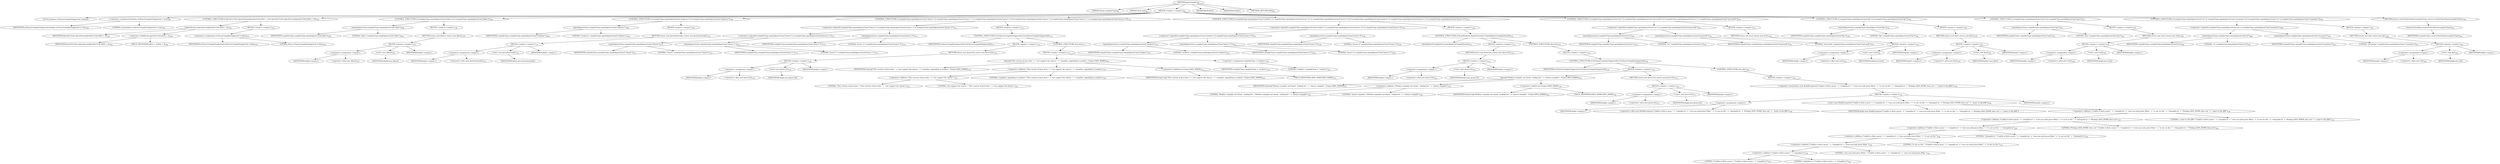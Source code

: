 digraph "getCompiler" {  
"22" [label = <(METHOD,getCompiler)<SUB>98</SUB>> ]
"23" [label = <(PARAM,String compilerType)<SUB>98</SUB>> ]
"24" [label = <(PARAM,Task task)<SUB>98</SUB>> ]
"25" [label = <(BLOCK,&lt;empty&gt;,&lt;empty&gt;)<SUB>99</SUB>> ]
"26" [label = <(LOCAL,boolean isClassicCompilerSupported: boolean)> ]
"27" [label = <(&lt;operator&gt;.assignment,boolean isClassicCompilerSupported = true)<SUB>100</SUB>> ]
"28" [label = <(IDENTIFIER,isClassicCompilerSupported,boolean isClassicCompilerSupported = true)<SUB>100</SUB>> ]
"29" [label = <(LITERAL,true,boolean isClassicCompilerSupported = true)<SUB>100</SUB>> ]
"30" [label = <(CONTROL_STRUCTURE,if (JavaEnvUtils.isJavaVersion(JavaEnvUtils.JAVA_1_4)),if (JavaEnvUtils.isJavaVersion(JavaEnvUtils.JAVA_1_4)))<SUB>102</SUB>> ]
"31" [label = <(isJavaVersion,isJavaVersion(JavaEnvUtils.JAVA_1_4))<SUB>102</SUB>> ]
"32" [label = <(IDENTIFIER,JavaEnvUtils,isJavaVersion(JavaEnvUtils.JAVA_1_4))<SUB>102</SUB>> ]
"33" [label = <(&lt;operator&gt;.fieldAccess,JavaEnvUtils.JAVA_1_4)<SUB>102</SUB>> ]
"34" [label = <(IDENTIFIER,JavaEnvUtils,isJavaVersion(JavaEnvUtils.JAVA_1_4))<SUB>102</SUB>> ]
"35" [label = <(FIELD_IDENTIFIER,JAVA_1_4,JAVA_1_4)<SUB>102</SUB>> ]
"36" [label = <(BLOCK,&lt;empty&gt;,&lt;empty&gt;)<SUB>102</SUB>> ]
"37" [label = <(&lt;operator&gt;.assignment,isClassicCompilerSupported = false)<SUB>103</SUB>> ]
"38" [label = <(IDENTIFIER,isClassicCompilerSupported,isClassicCompilerSupported = false)<SUB>103</SUB>> ]
"39" [label = <(LITERAL,false,isClassicCompilerSupported = false)<SUB>103</SUB>> ]
"40" [label = <(CONTROL_STRUCTURE,if (compilerType.equalsIgnoreCase(&quot;jikes&quot;)),if (compilerType.equalsIgnoreCase(&quot;jikes&quot;)))<SUB>106</SUB>> ]
"41" [label = <(equalsIgnoreCase,compilerType.equalsIgnoreCase(&quot;jikes&quot;))<SUB>106</SUB>> ]
"42" [label = <(IDENTIFIER,compilerType,compilerType.equalsIgnoreCase(&quot;jikes&quot;))<SUB>106</SUB>> ]
"43" [label = <(LITERAL,&quot;jikes&quot;,compilerType.equalsIgnoreCase(&quot;jikes&quot;))<SUB>106</SUB>> ]
"44" [label = <(BLOCK,&lt;empty&gt;,&lt;empty&gt;)<SUB>106</SUB>> ]
"45" [label = <(RETURN,return new Jikes();,return new Jikes();)<SUB>107</SUB>> ]
"46" [label = <(BLOCK,&lt;empty&gt;,&lt;empty&gt;)<SUB>107</SUB>> ]
"47" [label = <(&lt;operator&gt;.assignment,&lt;empty&gt;)> ]
"48" [label = <(IDENTIFIER,$obj0,&lt;empty&gt;)> ]
"49" [label = <(&lt;operator&gt;.alloc,new Jikes())<SUB>107</SUB>> ]
"50" [label = <(&lt;init&gt;,new Jikes())<SUB>107</SUB>> ]
"51" [label = <(IDENTIFIER,$obj0,new Jikes())> ]
"52" [label = <(IDENTIFIER,$obj0,&lt;empty&gt;)> ]
"53" [label = <(CONTROL_STRUCTURE,if (compilerType.equalsIgnoreCase(&quot;extJavac&quot;)),if (compilerType.equalsIgnoreCase(&quot;extJavac&quot;)))<SUB>109</SUB>> ]
"54" [label = <(equalsIgnoreCase,compilerType.equalsIgnoreCase(&quot;extJavac&quot;))<SUB>109</SUB>> ]
"55" [label = <(IDENTIFIER,compilerType,compilerType.equalsIgnoreCase(&quot;extJavac&quot;))<SUB>109</SUB>> ]
"56" [label = <(LITERAL,&quot;extJavac&quot;,compilerType.equalsIgnoreCase(&quot;extJavac&quot;))<SUB>109</SUB>> ]
"57" [label = <(BLOCK,&lt;empty&gt;,&lt;empty&gt;)<SUB>109</SUB>> ]
"58" [label = <(RETURN,return new JavacExternal();,return new JavacExternal();)<SUB>110</SUB>> ]
"59" [label = <(BLOCK,&lt;empty&gt;,&lt;empty&gt;)<SUB>110</SUB>> ]
"60" [label = <(&lt;operator&gt;.assignment,&lt;empty&gt;)> ]
"61" [label = <(IDENTIFIER,$obj1,&lt;empty&gt;)> ]
"62" [label = <(&lt;operator&gt;.alloc,new JavacExternal())<SUB>110</SUB>> ]
"63" [label = <(&lt;init&gt;,new JavacExternal())<SUB>110</SUB>> ]
"64" [label = <(IDENTIFIER,$obj1,new JavacExternal())> ]
"65" [label = <(IDENTIFIER,$obj1,&lt;empty&gt;)> ]
"66" [label = <(CONTROL_STRUCTURE,if (compilerType.equalsIgnoreCase(&quot;classic&quot;) || compilerType.equalsIgnoreCase(&quot;javac1.1&quot;) || compilerType.equalsIgnoreCase(&quot;javac1.2&quot;)),if (compilerType.equalsIgnoreCase(&quot;classic&quot;) || compilerType.equalsIgnoreCase(&quot;javac1.1&quot;) || compilerType.equalsIgnoreCase(&quot;javac1.2&quot;)))<SUB>112</SUB>> ]
"67" [label = <(&lt;operator&gt;.logicalOr,compilerType.equalsIgnoreCase(&quot;classic&quot;) || compilerType.equalsIgnoreCase(&quot;javac1.1&quot;) || compilerType.equalsIgnoreCase(&quot;javac1.2&quot;))<SUB>112</SUB>> ]
"68" [label = <(&lt;operator&gt;.logicalOr,compilerType.equalsIgnoreCase(&quot;classic&quot;) || compilerType.equalsIgnoreCase(&quot;javac1.1&quot;))<SUB>112</SUB>> ]
"69" [label = <(equalsIgnoreCase,compilerType.equalsIgnoreCase(&quot;classic&quot;))<SUB>112</SUB>> ]
"70" [label = <(IDENTIFIER,compilerType,compilerType.equalsIgnoreCase(&quot;classic&quot;))<SUB>112</SUB>> ]
"71" [label = <(LITERAL,&quot;classic&quot;,compilerType.equalsIgnoreCase(&quot;classic&quot;))<SUB>112</SUB>> ]
"72" [label = <(equalsIgnoreCase,compilerType.equalsIgnoreCase(&quot;javac1.1&quot;))<SUB>113</SUB>> ]
"73" [label = <(IDENTIFIER,compilerType,compilerType.equalsIgnoreCase(&quot;javac1.1&quot;))<SUB>113</SUB>> ]
"74" [label = <(LITERAL,&quot;javac1.1&quot;,compilerType.equalsIgnoreCase(&quot;javac1.1&quot;))<SUB>113</SUB>> ]
"75" [label = <(equalsIgnoreCase,compilerType.equalsIgnoreCase(&quot;javac1.2&quot;))<SUB>114</SUB>> ]
"76" [label = <(IDENTIFIER,compilerType,compilerType.equalsIgnoreCase(&quot;javac1.2&quot;))<SUB>114</SUB>> ]
"77" [label = <(LITERAL,&quot;javac1.2&quot;,compilerType.equalsIgnoreCase(&quot;javac1.2&quot;))<SUB>114</SUB>> ]
"78" [label = <(BLOCK,&lt;empty&gt;,&lt;empty&gt;)<SUB>114</SUB>> ]
"79" [label = <(CONTROL_STRUCTURE,if (isClassicCompilerSupported),if (isClassicCompilerSupported))<SUB>115</SUB>> ]
"80" [label = <(IDENTIFIER,isClassicCompilerSupported,if (isClassicCompilerSupported))<SUB>115</SUB>> ]
"81" [label = <(BLOCK,&lt;empty&gt;,&lt;empty&gt;)<SUB>115</SUB>> ]
"82" [label = <(RETURN,return new Javac12();,return new Javac12();)<SUB>116</SUB>> ]
"83" [label = <(BLOCK,&lt;empty&gt;,&lt;empty&gt;)<SUB>116</SUB>> ]
"84" [label = <(&lt;operator&gt;.assignment,&lt;empty&gt;)> ]
"85" [label = <(IDENTIFIER,$obj2,&lt;empty&gt;)> ]
"86" [label = <(&lt;operator&gt;.alloc,new Javac12())<SUB>116</SUB>> ]
"87" [label = <(&lt;init&gt;,new Javac12())<SUB>116</SUB>> ]
"88" [label = <(IDENTIFIER,$obj2,new Javac12())> ]
"89" [label = <(IDENTIFIER,$obj2,&lt;empty&gt;)> ]
"90" [label = <(CONTROL_STRUCTURE,else,else)<SUB>117</SUB>> ]
"91" [label = <(BLOCK,&lt;empty&gt;,&lt;empty&gt;)<SUB>117</SUB>> ]
"92" [label = <(log,log(&quot;This version of java does &quot; + &quot;not support the classic &quot; + &quot;compiler; upgrading to modern&quot;, Project.MSG_WARN))<SUB>118</SUB>> ]
"93" [label = <(IDENTIFIER,task,log(&quot;This version of java does &quot; + &quot;not support the classic &quot; + &quot;compiler; upgrading to modern&quot;, Project.MSG_WARN))<SUB>118</SUB>> ]
"94" [label = <(&lt;operator&gt;.addition,&quot;This version of java does &quot; + &quot;not support the classic &quot; + &quot;compiler; upgrading to modern&quot;)<SUB>118</SUB>> ]
"95" [label = <(&lt;operator&gt;.addition,&quot;This version of java does &quot; + &quot;not support the classic &quot;)<SUB>118</SUB>> ]
"96" [label = <(LITERAL,&quot;This version of java does &quot;,&quot;This version of java does &quot; + &quot;not support the classic &quot;)<SUB>118</SUB>> ]
"97" [label = <(LITERAL,&quot;not support the classic &quot;,&quot;This version of java does &quot; + &quot;not support the classic &quot;)<SUB>119</SUB>> ]
"98" [label = <(LITERAL,&quot;compiler; upgrading to modern&quot;,&quot;This version of java does &quot; + &quot;not support the classic &quot; + &quot;compiler; upgrading to modern&quot;)<SUB>120</SUB>> ]
"99" [label = <(&lt;operator&gt;.fieldAccess,Project.MSG_WARN)<SUB>121</SUB>> ]
"100" [label = <(IDENTIFIER,Project,log(&quot;This version of java does &quot; + &quot;not support the classic &quot; + &quot;compiler; upgrading to modern&quot;, Project.MSG_WARN))<SUB>121</SUB>> ]
"101" [label = <(FIELD_IDENTIFIER,MSG_WARN,MSG_WARN)<SUB>121</SUB>> ]
"102" [label = <(&lt;operator&gt;.assignment,compilerType = &quot;modern&quot;)<SUB>122</SUB>> ]
"103" [label = <(IDENTIFIER,compilerType,compilerType = &quot;modern&quot;)<SUB>122</SUB>> ]
"104" [label = <(LITERAL,&quot;modern&quot;,compilerType = &quot;modern&quot;)<SUB>122</SUB>> ]
"105" [label = <(CONTROL_STRUCTURE,if (compilerType.equalsIgnoreCase(&quot;modern&quot;) || compilerType.equalsIgnoreCase(&quot;javac1.3&quot;) || compilerType.equalsIgnoreCase(&quot;javac1.4&quot;)),if (compilerType.equalsIgnoreCase(&quot;modern&quot;) || compilerType.equalsIgnoreCase(&quot;javac1.3&quot;) || compilerType.equalsIgnoreCase(&quot;javac1.4&quot;)))<SUB>127</SUB>> ]
"106" [label = <(&lt;operator&gt;.logicalOr,compilerType.equalsIgnoreCase(&quot;modern&quot;) || compilerType.equalsIgnoreCase(&quot;javac1.3&quot;) || compilerType.equalsIgnoreCase(&quot;javac1.4&quot;))<SUB>127</SUB>> ]
"107" [label = <(&lt;operator&gt;.logicalOr,compilerType.equalsIgnoreCase(&quot;modern&quot;) || compilerType.equalsIgnoreCase(&quot;javac1.3&quot;))<SUB>127</SUB>> ]
"108" [label = <(equalsIgnoreCase,compilerType.equalsIgnoreCase(&quot;modern&quot;))<SUB>127</SUB>> ]
"109" [label = <(IDENTIFIER,compilerType,compilerType.equalsIgnoreCase(&quot;modern&quot;))<SUB>127</SUB>> ]
"110" [label = <(LITERAL,&quot;modern&quot;,compilerType.equalsIgnoreCase(&quot;modern&quot;))<SUB>127</SUB>> ]
"111" [label = <(equalsIgnoreCase,compilerType.equalsIgnoreCase(&quot;javac1.3&quot;))<SUB>128</SUB>> ]
"112" [label = <(IDENTIFIER,compilerType,compilerType.equalsIgnoreCase(&quot;javac1.3&quot;))<SUB>128</SUB>> ]
"113" [label = <(LITERAL,&quot;javac1.3&quot;,compilerType.equalsIgnoreCase(&quot;javac1.3&quot;))<SUB>128</SUB>> ]
"114" [label = <(equalsIgnoreCase,compilerType.equalsIgnoreCase(&quot;javac1.4&quot;))<SUB>129</SUB>> ]
"115" [label = <(IDENTIFIER,compilerType,compilerType.equalsIgnoreCase(&quot;javac1.4&quot;))<SUB>129</SUB>> ]
"116" [label = <(LITERAL,&quot;javac1.4&quot;,compilerType.equalsIgnoreCase(&quot;javac1.4&quot;))<SUB>129</SUB>> ]
"117" [label = <(BLOCK,&lt;empty&gt;,&lt;empty&gt;)<SUB>129</SUB>> ]
"118" [label = <(CONTROL_STRUCTURE,if (doesModernCompilerExist()),if (doesModernCompilerExist()))<SUB>131</SUB>> ]
"119" [label = <(doesModernCompilerExist,doesModernCompilerExist())<SUB>131</SUB>> ]
"120" [label = <(BLOCK,&lt;empty&gt;,&lt;empty&gt;)<SUB>131</SUB>> ]
"121" [label = <(RETURN,return new Javac13();,return new Javac13();)<SUB>132</SUB>> ]
"122" [label = <(BLOCK,&lt;empty&gt;,&lt;empty&gt;)<SUB>132</SUB>> ]
"123" [label = <(&lt;operator&gt;.assignment,&lt;empty&gt;)> ]
"124" [label = <(IDENTIFIER,$obj3,&lt;empty&gt;)> ]
"125" [label = <(&lt;operator&gt;.alloc,new Javac13())<SUB>132</SUB>> ]
"126" [label = <(&lt;init&gt;,new Javac13())<SUB>132</SUB>> ]
"127" [label = <(IDENTIFIER,$obj3,new Javac13())> ]
"128" [label = <(IDENTIFIER,$obj3,&lt;empty&gt;)> ]
"129" [label = <(CONTROL_STRUCTURE,else,else)<SUB>133</SUB>> ]
"130" [label = <(BLOCK,&lt;empty&gt;,&lt;empty&gt;)<SUB>133</SUB>> ]
"131" [label = <(CONTROL_STRUCTURE,if (isClassicCompilerSupported),if (isClassicCompilerSupported))<SUB>134</SUB>> ]
"132" [label = <(IDENTIFIER,isClassicCompilerSupported,if (isClassicCompilerSupported))<SUB>134</SUB>> ]
"133" [label = <(BLOCK,&lt;empty&gt;,&lt;empty&gt;)<SUB>134</SUB>> ]
"134" [label = <(log,log(&quot;Modern compiler not found - looking for &quot; + &quot;classic compiler&quot;, Project.MSG_WARN))<SUB>135</SUB>> ]
"135" [label = <(IDENTIFIER,task,log(&quot;Modern compiler not found - looking for &quot; + &quot;classic compiler&quot;, Project.MSG_WARN))<SUB>135</SUB>> ]
"136" [label = <(&lt;operator&gt;.addition,&quot;Modern compiler not found - looking for &quot; + &quot;classic compiler&quot;)<SUB>135</SUB>> ]
"137" [label = <(LITERAL,&quot;Modern compiler not found - looking for &quot;,&quot;Modern compiler not found - looking for &quot; + &quot;classic compiler&quot;)<SUB>135</SUB>> ]
"138" [label = <(LITERAL,&quot;classic compiler&quot;,&quot;Modern compiler not found - looking for &quot; + &quot;classic compiler&quot;)<SUB>136</SUB>> ]
"139" [label = <(&lt;operator&gt;.fieldAccess,Project.MSG_WARN)<SUB>136</SUB>> ]
"140" [label = <(IDENTIFIER,Project,log(&quot;Modern compiler not found - looking for &quot; + &quot;classic compiler&quot;, Project.MSG_WARN))<SUB>136</SUB>> ]
"141" [label = <(FIELD_IDENTIFIER,MSG_WARN,MSG_WARN)<SUB>136</SUB>> ]
"142" [label = <(RETURN,return new Javac12();,return new Javac12();)<SUB>137</SUB>> ]
"143" [label = <(BLOCK,&lt;empty&gt;,&lt;empty&gt;)<SUB>137</SUB>> ]
"144" [label = <(&lt;operator&gt;.assignment,&lt;empty&gt;)> ]
"145" [label = <(IDENTIFIER,$obj4,&lt;empty&gt;)> ]
"146" [label = <(&lt;operator&gt;.alloc,new Javac12())<SUB>137</SUB>> ]
"147" [label = <(&lt;init&gt;,new Javac12())<SUB>137</SUB>> ]
"148" [label = <(IDENTIFIER,$obj4,new Javac12())> ]
"149" [label = <(IDENTIFIER,$obj4,&lt;empty&gt;)> ]
"150" [label = <(CONTROL_STRUCTURE,else,else)<SUB>138</SUB>> ]
"151" [label = <(BLOCK,&lt;empty&gt;,&lt;empty&gt;)<SUB>138</SUB>> ]
"152" [label = <(&lt;operator&gt;.throw,throw new BuildException(&quot;Unable to find a javac &quot; + &quot;compiler;\n&quot; + &quot;com.sun.tools.javac.Main &quot; + &quot;is not on the &quot; + &quot;classpath.\n&quot; + &quot;Perhaps JAVA_HOME does not&quot; + &quot; point to the JDK&quot;);)<SUB>139</SUB>> ]
"153" [label = <(BLOCK,&lt;empty&gt;,&lt;empty&gt;)<SUB>139</SUB>> ]
"154" [label = <(&lt;operator&gt;.assignment,&lt;empty&gt;)> ]
"155" [label = <(IDENTIFIER,$obj5,&lt;empty&gt;)> ]
"156" [label = <(&lt;operator&gt;.alloc,new BuildException(&quot;Unable to find a javac &quot; + &quot;compiler;\n&quot; + &quot;com.sun.tools.javac.Main &quot; + &quot;is not on the &quot; + &quot;classpath.\n&quot; + &quot;Perhaps JAVA_HOME does not&quot; + &quot; point to the JDK&quot;))<SUB>139</SUB>> ]
"157" [label = <(&lt;init&gt;,new BuildException(&quot;Unable to find a javac &quot; + &quot;compiler;\n&quot; + &quot;com.sun.tools.javac.Main &quot; + &quot;is not on the &quot; + &quot;classpath.\n&quot; + &quot;Perhaps JAVA_HOME does not&quot; + &quot; point to the JDK&quot;))<SUB>139</SUB>> ]
"158" [label = <(IDENTIFIER,$obj5,new BuildException(&quot;Unable to find a javac &quot; + &quot;compiler;\n&quot; + &quot;com.sun.tools.javac.Main &quot; + &quot;is not on the &quot; + &quot;classpath.\n&quot; + &quot;Perhaps JAVA_HOME does not&quot; + &quot; point to the JDK&quot;))> ]
"159" [label = <(&lt;operator&gt;.addition,&quot;Unable to find a javac &quot; + &quot;compiler;\n&quot; + &quot;com.sun.tools.javac.Main &quot; + &quot;is not on the &quot; + &quot;classpath.\n&quot; + &quot;Perhaps JAVA_HOME does not&quot; + &quot; point to the JDK&quot;)<SUB>139</SUB>> ]
"160" [label = <(&lt;operator&gt;.addition,&quot;Unable to find a javac &quot; + &quot;compiler;\n&quot; + &quot;com.sun.tools.javac.Main &quot; + &quot;is not on the &quot; + &quot;classpath.\n&quot; + &quot;Perhaps JAVA_HOME does not&quot;)<SUB>139</SUB>> ]
"161" [label = <(&lt;operator&gt;.addition,&quot;Unable to find a javac &quot; + &quot;compiler;\n&quot; + &quot;com.sun.tools.javac.Main &quot; + &quot;is not on the &quot; + &quot;classpath.\n&quot;)<SUB>139</SUB>> ]
"162" [label = <(&lt;operator&gt;.addition,&quot;Unable to find a javac &quot; + &quot;compiler;\n&quot; + &quot;com.sun.tools.javac.Main &quot; + &quot;is not on the &quot;)<SUB>139</SUB>> ]
"163" [label = <(&lt;operator&gt;.addition,&quot;Unable to find a javac &quot; + &quot;compiler;\n&quot; + &quot;com.sun.tools.javac.Main &quot;)<SUB>139</SUB>> ]
"164" [label = <(&lt;operator&gt;.addition,&quot;Unable to find a javac &quot; + &quot;compiler;\n&quot;)<SUB>139</SUB>> ]
"165" [label = <(LITERAL,&quot;Unable to find a javac &quot;,&quot;Unable to find a javac &quot; + &quot;compiler;\n&quot;)<SUB>139</SUB>> ]
"166" [label = <(LITERAL,&quot;compiler;\n&quot;,&quot;Unable to find a javac &quot; + &quot;compiler;\n&quot;)<SUB>140</SUB>> ]
"167" [label = <(LITERAL,&quot;com.sun.tools.javac.Main &quot;,&quot;Unable to find a javac &quot; + &quot;compiler;\n&quot; + &quot;com.sun.tools.javac.Main &quot;)<SUB>141</SUB>> ]
"168" [label = <(LITERAL,&quot;is not on the &quot;,&quot;Unable to find a javac &quot; + &quot;compiler;\n&quot; + &quot;com.sun.tools.javac.Main &quot; + &quot;is not on the &quot;)<SUB>142</SUB>> ]
"169" [label = <(LITERAL,&quot;classpath.\n&quot;,&quot;Unable to find a javac &quot; + &quot;compiler;\n&quot; + &quot;com.sun.tools.javac.Main &quot; + &quot;is not on the &quot; + &quot;classpath.\n&quot;)<SUB>143</SUB>> ]
"170" [label = <(LITERAL,&quot;Perhaps JAVA_HOME does not&quot;,&quot;Unable to find a javac &quot; + &quot;compiler;\n&quot; + &quot;com.sun.tools.javac.Main &quot; + &quot;is not on the &quot; + &quot;classpath.\n&quot; + &quot;Perhaps JAVA_HOME does not&quot;)<SUB>144</SUB>> ]
"171" [label = <(LITERAL,&quot; point to the JDK&quot;,&quot;Unable to find a javac &quot; + &quot;compiler;\n&quot; + &quot;com.sun.tools.javac.Main &quot; + &quot;is not on the &quot; + &quot;classpath.\n&quot; + &quot;Perhaps JAVA_HOME does not&quot; + &quot; point to the JDK&quot;)<SUB>145</SUB>> ]
"172" [label = <(IDENTIFIER,$obj5,&lt;empty&gt;)> ]
"173" [label = <(CONTROL_STRUCTURE,if (compilerType.equalsIgnoreCase(&quot;jvc&quot;) || compilerType.equalsIgnoreCase(&quot;microsoft&quot;)),if (compilerType.equalsIgnoreCase(&quot;jvc&quot;) || compilerType.equalsIgnoreCase(&quot;microsoft&quot;)))<SUB>150</SUB>> ]
"174" [label = <(&lt;operator&gt;.logicalOr,compilerType.equalsIgnoreCase(&quot;jvc&quot;) || compilerType.equalsIgnoreCase(&quot;microsoft&quot;))<SUB>150</SUB>> ]
"175" [label = <(equalsIgnoreCase,compilerType.equalsIgnoreCase(&quot;jvc&quot;))<SUB>150</SUB>> ]
"176" [label = <(IDENTIFIER,compilerType,compilerType.equalsIgnoreCase(&quot;jvc&quot;))<SUB>150</SUB>> ]
"177" [label = <(LITERAL,&quot;jvc&quot;,compilerType.equalsIgnoreCase(&quot;jvc&quot;))<SUB>150</SUB>> ]
"178" [label = <(equalsIgnoreCase,compilerType.equalsIgnoreCase(&quot;microsoft&quot;))<SUB>151</SUB>> ]
"179" [label = <(IDENTIFIER,compilerType,compilerType.equalsIgnoreCase(&quot;microsoft&quot;))<SUB>151</SUB>> ]
"180" [label = <(LITERAL,&quot;microsoft&quot;,compilerType.equalsIgnoreCase(&quot;microsoft&quot;))<SUB>151</SUB>> ]
"181" [label = <(BLOCK,&lt;empty&gt;,&lt;empty&gt;)<SUB>151</SUB>> ]
"182" [label = <(RETURN,return new Jvc();,return new Jvc();)<SUB>152</SUB>> ]
"183" [label = <(BLOCK,&lt;empty&gt;,&lt;empty&gt;)<SUB>152</SUB>> ]
"184" [label = <(&lt;operator&gt;.assignment,&lt;empty&gt;)> ]
"185" [label = <(IDENTIFIER,$obj6,&lt;empty&gt;)> ]
"186" [label = <(&lt;operator&gt;.alloc,new Jvc())<SUB>152</SUB>> ]
"187" [label = <(&lt;init&gt;,new Jvc())<SUB>152</SUB>> ]
"188" [label = <(IDENTIFIER,$obj6,new Jvc())> ]
"189" [label = <(IDENTIFIER,$obj6,&lt;empty&gt;)> ]
"190" [label = <(CONTROL_STRUCTURE,if (compilerType.equalsIgnoreCase(&quot;kjc&quot;)),if (compilerType.equalsIgnoreCase(&quot;kjc&quot;)))<SUB>154</SUB>> ]
"191" [label = <(equalsIgnoreCase,compilerType.equalsIgnoreCase(&quot;kjc&quot;))<SUB>154</SUB>> ]
"192" [label = <(IDENTIFIER,compilerType,compilerType.equalsIgnoreCase(&quot;kjc&quot;))<SUB>154</SUB>> ]
"193" [label = <(LITERAL,&quot;kjc&quot;,compilerType.equalsIgnoreCase(&quot;kjc&quot;))<SUB>154</SUB>> ]
"194" [label = <(BLOCK,&lt;empty&gt;,&lt;empty&gt;)<SUB>154</SUB>> ]
"195" [label = <(RETURN,return new Kjc();,return new Kjc();)<SUB>155</SUB>> ]
"196" [label = <(BLOCK,&lt;empty&gt;,&lt;empty&gt;)<SUB>155</SUB>> ]
"197" [label = <(&lt;operator&gt;.assignment,&lt;empty&gt;)> ]
"198" [label = <(IDENTIFIER,$obj7,&lt;empty&gt;)> ]
"199" [label = <(&lt;operator&gt;.alloc,new Kjc())<SUB>155</SUB>> ]
"200" [label = <(&lt;init&gt;,new Kjc())<SUB>155</SUB>> ]
"201" [label = <(IDENTIFIER,$obj7,new Kjc())> ]
"202" [label = <(IDENTIFIER,$obj7,&lt;empty&gt;)> ]
"203" [label = <(CONTROL_STRUCTURE,if (compilerType.equalsIgnoreCase(&quot;gcj&quot;)),if (compilerType.equalsIgnoreCase(&quot;gcj&quot;)))<SUB>157</SUB>> ]
"204" [label = <(equalsIgnoreCase,compilerType.equalsIgnoreCase(&quot;gcj&quot;))<SUB>157</SUB>> ]
"205" [label = <(IDENTIFIER,compilerType,compilerType.equalsIgnoreCase(&quot;gcj&quot;))<SUB>157</SUB>> ]
"206" [label = <(LITERAL,&quot;gcj&quot;,compilerType.equalsIgnoreCase(&quot;gcj&quot;))<SUB>157</SUB>> ]
"207" [label = <(BLOCK,&lt;empty&gt;,&lt;empty&gt;)<SUB>157</SUB>> ]
"208" [label = <(RETURN,return new Gcj();,return new Gcj();)<SUB>158</SUB>> ]
"209" [label = <(BLOCK,&lt;empty&gt;,&lt;empty&gt;)<SUB>158</SUB>> ]
"210" [label = <(&lt;operator&gt;.assignment,&lt;empty&gt;)> ]
"211" [label = <(IDENTIFIER,$obj8,&lt;empty&gt;)> ]
"212" [label = <(&lt;operator&gt;.alloc,new Gcj())<SUB>158</SUB>> ]
"213" [label = <(&lt;init&gt;,new Gcj())<SUB>158</SUB>> ]
"214" [label = <(IDENTIFIER,$obj8,new Gcj())> ]
"215" [label = <(IDENTIFIER,$obj8,&lt;empty&gt;)> ]
"216" [label = <(CONTROL_STRUCTURE,if (compilerType.equalsIgnoreCase(&quot;sj&quot;) || compilerType.equalsIgnoreCase(&quot;symantec&quot;)),if (compilerType.equalsIgnoreCase(&quot;sj&quot;) || compilerType.equalsIgnoreCase(&quot;symantec&quot;)))<SUB>160</SUB>> ]
"217" [label = <(&lt;operator&gt;.logicalOr,compilerType.equalsIgnoreCase(&quot;sj&quot;) || compilerType.equalsIgnoreCase(&quot;symantec&quot;))<SUB>160</SUB>> ]
"218" [label = <(equalsIgnoreCase,compilerType.equalsIgnoreCase(&quot;sj&quot;))<SUB>160</SUB>> ]
"219" [label = <(IDENTIFIER,compilerType,compilerType.equalsIgnoreCase(&quot;sj&quot;))<SUB>160</SUB>> ]
"220" [label = <(LITERAL,&quot;sj&quot;,compilerType.equalsIgnoreCase(&quot;sj&quot;))<SUB>160</SUB>> ]
"221" [label = <(equalsIgnoreCase,compilerType.equalsIgnoreCase(&quot;symantec&quot;))<SUB>161</SUB>> ]
"222" [label = <(IDENTIFIER,compilerType,compilerType.equalsIgnoreCase(&quot;symantec&quot;))<SUB>161</SUB>> ]
"223" [label = <(LITERAL,&quot;symantec&quot;,compilerType.equalsIgnoreCase(&quot;symantec&quot;))<SUB>161</SUB>> ]
"224" [label = <(BLOCK,&lt;empty&gt;,&lt;empty&gt;)<SUB>161</SUB>> ]
"225" [label = <(RETURN,return new Sj();,return new Sj();)<SUB>162</SUB>> ]
"226" [label = <(BLOCK,&lt;empty&gt;,&lt;empty&gt;)<SUB>162</SUB>> ]
"227" [label = <(&lt;operator&gt;.assignment,&lt;empty&gt;)> ]
"228" [label = <(IDENTIFIER,$obj9,&lt;empty&gt;)> ]
"229" [label = <(&lt;operator&gt;.alloc,new Sj())<SUB>162</SUB>> ]
"230" [label = <(&lt;init&gt;,new Sj())<SUB>162</SUB>> ]
"231" [label = <(IDENTIFIER,$obj9,new Sj())> ]
"232" [label = <(IDENTIFIER,$obj9,&lt;empty&gt;)> ]
"233" [label = <(RETURN,return resolveClassName(compilerType);,return resolveClassName(compilerType);)<SUB>164</SUB>> ]
"234" [label = <(resolveClassName,resolveClassName(compilerType))<SUB>164</SUB>> ]
"235" [label = <(IDENTIFIER,compilerType,resolveClassName(compilerType))<SUB>164</SUB>> ]
"236" [label = <(MODIFIER,PUBLIC)> ]
"237" [label = <(MODIFIER,STATIC)> ]
"238" [label = <(METHOD_RETURN,ANY)<SUB>98</SUB>> ]
  "22" -> "23" 
  "22" -> "24" 
  "22" -> "25" 
  "22" -> "236" 
  "22" -> "237" 
  "22" -> "238" 
  "25" -> "26" 
  "25" -> "27" 
  "25" -> "30" 
  "25" -> "40" 
  "25" -> "53" 
  "25" -> "66" 
  "25" -> "105" 
  "25" -> "173" 
  "25" -> "190" 
  "25" -> "203" 
  "25" -> "216" 
  "25" -> "233" 
  "27" -> "28" 
  "27" -> "29" 
  "30" -> "31" 
  "30" -> "36" 
  "31" -> "32" 
  "31" -> "33" 
  "33" -> "34" 
  "33" -> "35" 
  "36" -> "37" 
  "37" -> "38" 
  "37" -> "39" 
  "40" -> "41" 
  "40" -> "44" 
  "41" -> "42" 
  "41" -> "43" 
  "44" -> "45" 
  "45" -> "46" 
  "46" -> "47" 
  "46" -> "50" 
  "46" -> "52" 
  "47" -> "48" 
  "47" -> "49" 
  "50" -> "51" 
  "53" -> "54" 
  "53" -> "57" 
  "54" -> "55" 
  "54" -> "56" 
  "57" -> "58" 
  "58" -> "59" 
  "59" -> "60" 
  "59" -> "63" 
  "59" -> "65" 
  "60" -> "61" 
  "60" -> "62" 
  "63" -> "64" 
  "66" -> "67" 
  "66" -> "78" 
  "67" -> "68" 
  "67" -> "75" 
  "68" -> "69" 
  "68" -> "72" 
  "69" -> "70" 
  "69" -> "71" 
  "72" -> "73" 
  "72" -> "74" 
  "75" -> "76" 
  "75" -> "77" 
  "78" -> "79" 
  "79" -> "80" 
  "79" -> "81" 
  "79" -> "90" 
  "81" -> "82" 
  "82" -> "83" 
  "83" -> "84" 
  "83" -> "87" 
  "83" -> "89" 
  "84" -> "85" 
  "84" -> "86" 
  "87" -> "88" 
  "90" -> "91" 
  "91" -> "92" 
  "91" -> "102" 
  "92" -> "93" 
  "92" -> "94" 
  "92" -> "99" 
  "94" -> "95" 
  "94" -> "98" 
  "95" -> "96" 
  "95" -> "97" 
  "99" -> "100" 
  "99" -> "101" 
  "102" -> "103" 
  "102" -> "104" 
  "105" -> "106" 
  "105" -> "117" 
  "106" -> "107" 
  "106" -> "114" 
  "107" -> "108" 
  "107" -> "111" 
  "108" -> "109" 
  "108" -> "110" 
  "111" -> "112" 
  "111" -> "113" 
  "114" -> "115" 
  "114" -> "116" 
  "117" -> "118" 
  "118" -> "119" 
  "118" -> "120" 
  "118" -> "129" 
  "120" -> "121" 
  "121" -> "122" 
  "122" -> "123" 
  "122" -> "126" 
  "122" -> "128" 
  "123" -> "124" 
  "123" -> "125" 
  "126" -> "127" 
  "129" -> "130" 
  "130" -> "131" 
  "131" -> "132" 
  "131" -> "133" 
  "131" -> "150" 
  "133" -> "134" 
  "133" -> "142" 
  "134" -> "135" 
  "134" -> "136" 
  "134" -> "139" 
  "136" -> "137" 
  "136" -> "138" 
  "139" -> "140" 
  "139" -> "141" 
  "142" -> "143" 
  "143" -> "144" 
  "143" -> "147" 
  "143" -> "149" 
  "144" -> "145" 
  "144" -> "146" 
  "147" -> "148" 
  "150" -> "151" 
  "151" -> "152" 
  "152" -> "153" 
  "153" -> "154" 
  "153" -> "157" 
  "153" -> "172" 
  "154" -> "155" 
  "154" -> "156" 
  "157" -> "158" 
  "157" -> "159" 
  "159" -> "160" 
  "159" -> "171" 
  "160" -> "161" 
  "160" -> "170" 
  "161" -> "162" 
  "161" -> "169" 
  "162" -> "163" 
  "162" -> "168" 
  "163" -> "164" 
  "163" -> "167" 
  "164" -> "165" 
  "164" -> "166" 
  "173" -> "174" 
  "173" -> "181" 
  "174" -> "175" 
  "174" -> "178" 
  "175" -> "176" 
  "175" -> "177" 
  "178" -> "179" 
  "178" -> "180" 
  "181" -> "182" 
  "182" -> "183" 
  "183" -> "184" 
  "183" -> "187" 
  "183" -> "189" 
  "184" -> "185" 
  "184" -> "186" 
  "187" -> "188" 
  "190" -> "191" 
  "190" -> "194" 
  "191" -> "192" 
  "191" -> "193" 
  "194" -> "195" 
  "195" -> "196" 
  "196" -> "197" 
  "196" -> "200" 
  "196" -> "202" 
  "197" -> "198" 
  "197" -> "199" 
  "200" -> "201" 
  "203" -> "204" 
  "203" -> "207" 
  "204" -> "205" 
  "204" -> "206" 
  "207" -> "208" 
  "208" -> "209" 
  "209" -> "210" 
  "209" -> "213" 
  "209" -> "215" 
  "210" -> "211" 
  "210" -> "212" 
  "213" -> "214" 
  "216" -> "217" 
  "216" -> "224" 
  "217" -> "218" 
  "217" -> "221" 
  "218" -> "219" 
  "218" -> "220" 
  "221" -> "222" 
  "221" -> "223" 
  "224" -> "225" 
  "225" -> "226" 
  "226" -> "227" 
  "226" -> "230" 
  "226" -> "232" 
  "227" -> "228" 
  "227" -> "229" 
  "230" -> "231" 
  "233" -> "234" 
  "234" -> "235" 
}
